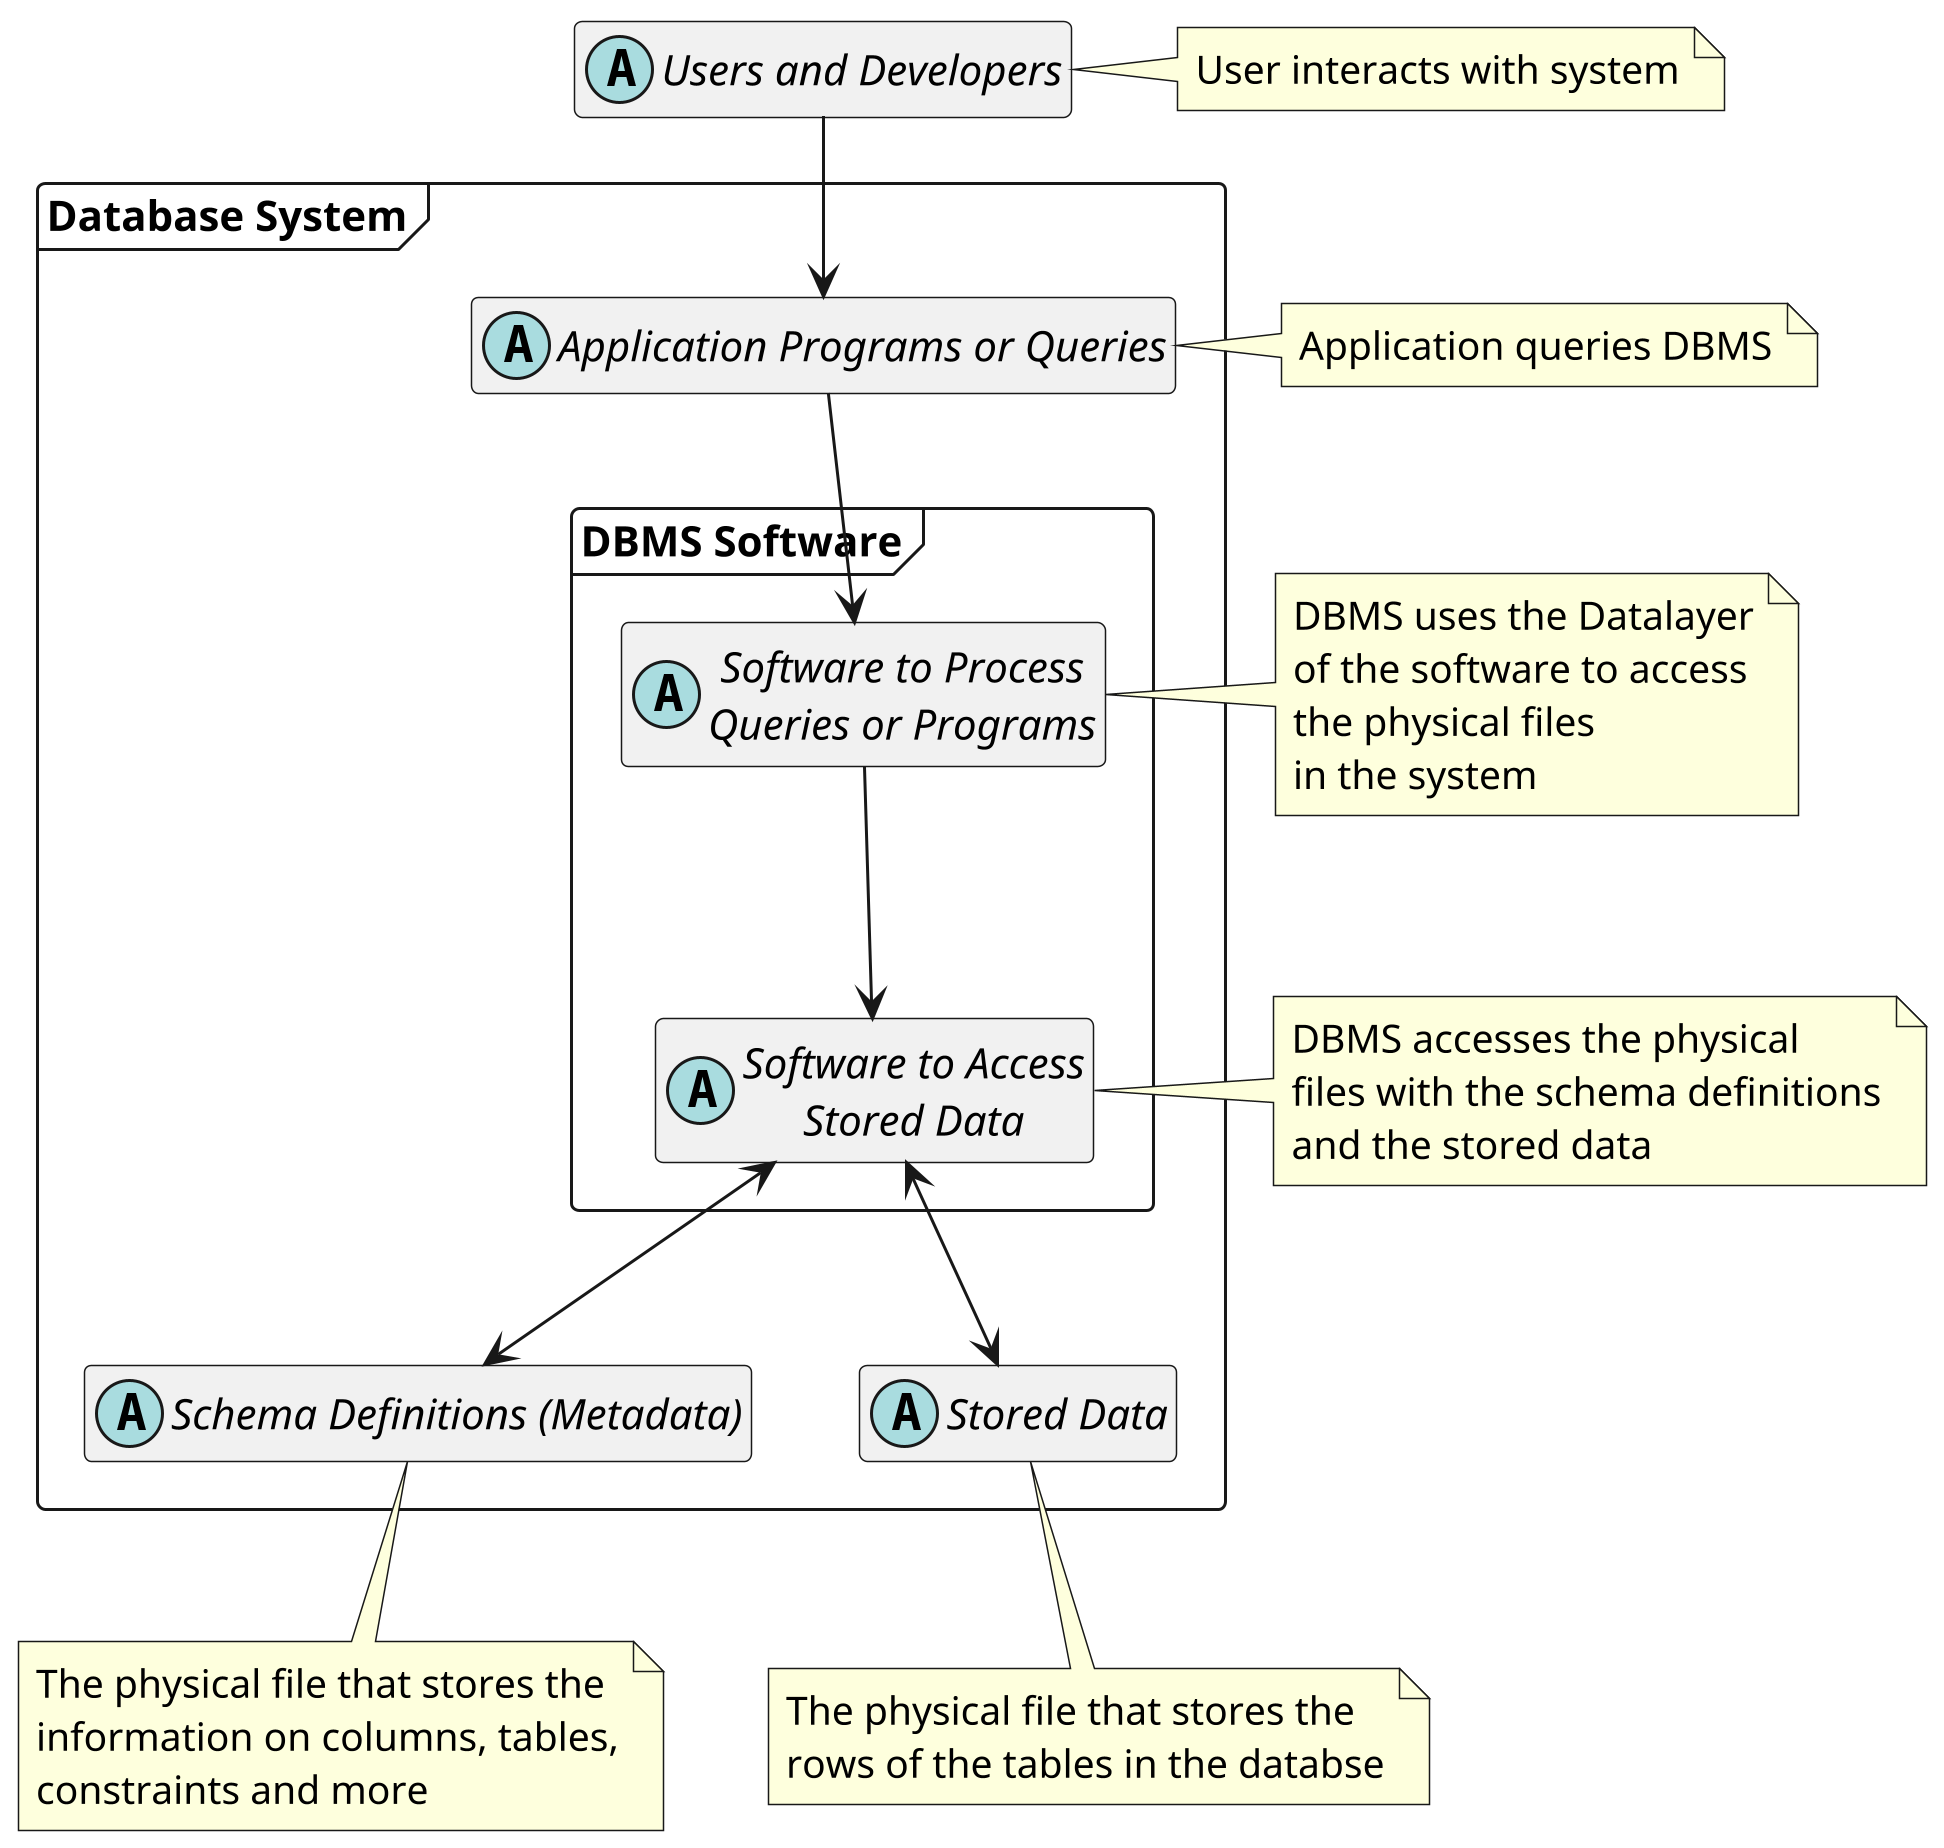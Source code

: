 @startuml
'### Parameters ###
scale 3
hide empty methods
hide empty fields
'hide circle

'### Objects ###
abstract "Users and Developers" as Users
package "Database System" <<Frame>> {
    abstract "Application Programs or Queries" as Queries
    
    package "DBMS Software" <<Frame>>{
        abstract "Software to Process\nQueries or Programs" as Process
        abstract "Software to Access\nStored Data" as AccessStoredData
    }

    abstract "Schema Definitions (Metadata)" as Schema
    abstract "Stored Data" as Data
}

'### Relationsips ###
Users --> Queries
Queries --> Process
Process --> AccessStoredData
AccessStoredData <--> Data
AccessStoredData <--> Schema

'### Notes ###
note right of Users :User interacts with system
note right of Queries : Application queries DBMS
note right of Process : DBMS uses the Datalayer\nof the software to access\nthe physical files\nin the system
note right of AccessStoredData : DBMS accesses the physical\nfiles with the schema definitions\nand the stored data
note bottom of Data : The physical file that stores the\nrows of the tables in the databse
note bottom of Schema : The physical file that stores the\ninformation on columns, tables,\nconstraints and more

@enduml